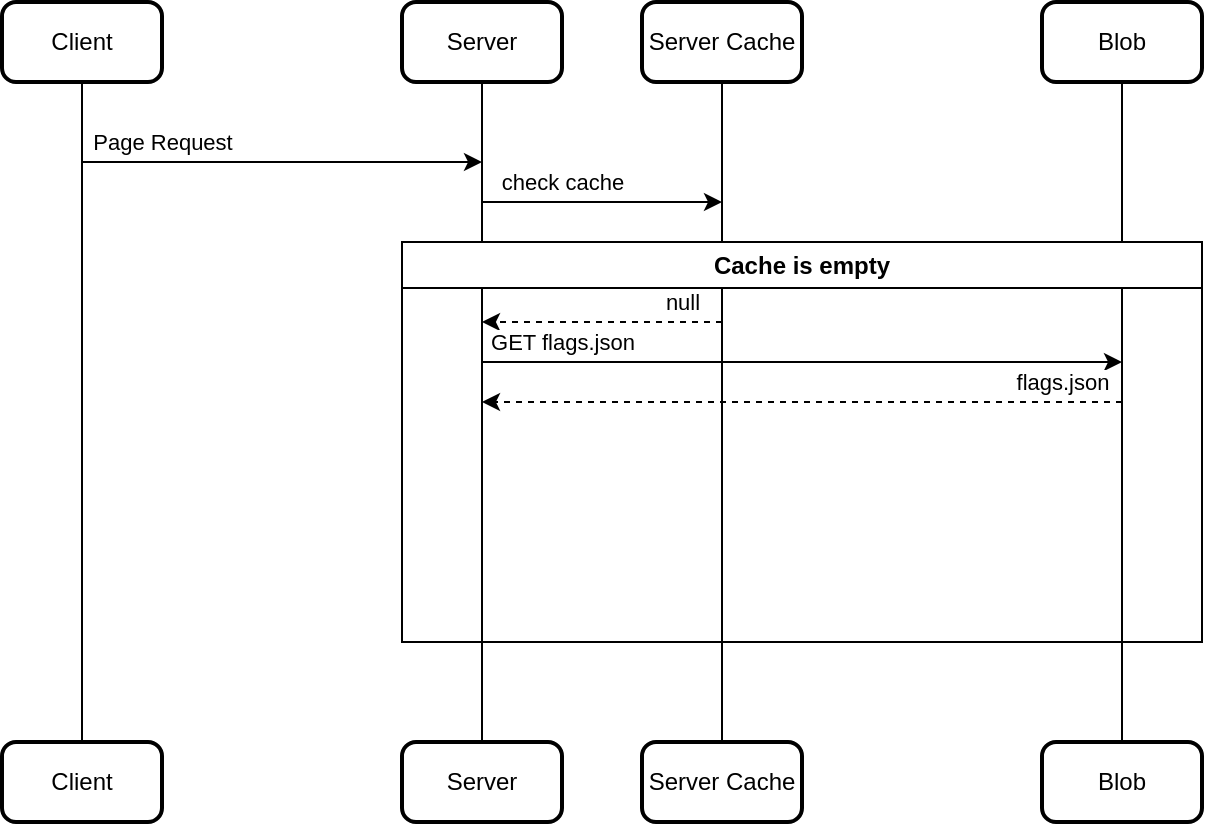 <mxfile version="28.2.6">
  <diagram name="Page-1" id="5wtJL8Qg_r-bOMWsfcsG">
    <mxGraphModel dx="815" dy="444" grid="1" gridSize="10" guides="1" tooltips="1" connect="1" arrows="1" fold="1" page="1" pageScale="1" pageWidth="850" pageHeight="1100" math="0" shadow="0">
      <root>
        <mxCell id="0" />
        <mxCell id="1" parent="0" />
        <mxCell id="wKjelJYVH1py5RIKKvwj-5" style="edgeStyle=orthogonalEdgeStyle;rounded=0;orthogonalLoop=1;jettySize=auto;html=1;entryX=0.5;entryY=0;entryDx=0;entryDy=0;endArrow=none;endFill=0;" edge="1" parent="1" source="qG-v3CblzvyafhOUs0ST-2" target="wKjelJYVH1py5RIKKvwj-1">
          <mxGeometry relative="1" as="geometry" />
        </mxCell>
        <mxCell id="qG-v3CblzvyafhOUs0ST-2" value="Client" style="rounded=1;whiteSpace=wrap;html=1;absoluteArcSize=1;arcSize=14;strokeWidth=2;" parent="1" vertex="1">
          <mxGeometry x="120" y="80" width="80" height="40" as="geometry" />
        </mxCell>
        <mxCell id="wKjelJYVH1py5RIKKvwj-6" style="edgeStyle=orthogonalEdgeStyle;rounded=0;orthogonalLoop=1;jettySize=auto;html=1;endArrow=none;endFill=0;" edge="1" parent="1" source="qG-v3CblzvyafhOUs0ST-3" target="wKjelJYVH1py5RIKKvwj-2">
          <mxGeometry relative="1" as="geometry" />
        </mxCell>
        <mxCell id="qG-v3CblzvyafhOUs0ST-3" value="Server" style="rounded=1;whiteSpace=wrap;html=1;absoluteArcSize=1;arcSize=14;strokeWidth=2;" parent="1" vertex="1">
          <mxGeometry x="320" y="80" width="80" height="40" as="geometry" />
        </mxCell>
        <mxCell id="wKjelJYVH1py5RIKKvwj-7" style="edgeStyle=orthogonalEdgeStyle;rounded=0;orthogonalLoop=1;jettySize=auto;html=1;endArrow=none;endFill=0;" edge="1" parent="1" source="qG-v3CblzvyafhOUs0ST-4" target="wKjelJYVH1py5RIKKvwj-3">
          <mxGeometry relative="1" as="geometry" />
        </mxCell>
        <mxCell id="qG-v3CblzvyafhOUs0ST-4" value="Server Cache" style="rounded=1;whiteSpace=wrap;html=1;absoluteArcSize=1;arcSize=14;strokeWidth=2;" parent="1" vertex="1">
          <mxGeometry x="440" y="80" width="80" height="40" as="geometry" />
        </mxCell>
        <mxCell id="wKjelJYVH1py5RIKKvwj-8" style="edgeStyle=orthogonalEdgeStyle;rounded=0;orthogonalLoop=1;jettySize=auto;html=1;endArrow=none;endFill=0;" edge="1" parent="1" source="qG-v3CblzvyafhOUs0ST-5" target="wKjelJYVH1py5RIKKvwj-4">
          <mxGeometry relative="1" as="geometry" />
        </mxCell>
        <mxCell id="qG-v3CblzvyafhOUs0ST-5" value="Blob" style="rounded=1;whiteSpace=wrap;html=1;absoluteArcSize=1;arcSize=14;strokeWidth=2;" parent="1" vertex="1">
          <mxGeometry x="640" y="80" width="80" height="40" as="geometry" />
        </mxCell>
        <mxCell id="wKjelJYVH1py5RIKKvwj-1" value="Client" style="rounded=1;whiteSpace=wrap;html=1;absoluteArcSize=1;arcSize=14;strokeWidth=2;" vertex="1" parent="1">
          <mxGeometry x="120" y="450" width="80" height="40" as="geometry" />
        </mxCell>
        <mxCell id="wKjelJYVH1py5RIKKvwj-2" value="Server" style="rounded=1;whiteSpace=wrap;html=1;absoluteArcSize=1;arcSize=14;strokeWidth=2;" vertex="1" parent="1">
          <mxGeometry x="320" y="450" width="80" height="40" as="geometry" />
        </mxCell>
        <mxCell id="wKjelJYVH1py5RIKKvwj-3" value="Server Cache" style="rounded=1;whiteSpace=wrap;html=1;absoluteArcSize=1;arcSize=14;strokeWidth=2;" vertex="1" parent="1">
          <mxGeometry x="440" y="450" width="80" height="40" as="geometry" />
        </mxCell>
        <mxCell id="wKjelJYVH1py5RIKKvwj-4" value="Blob" style="rounded=1;whiteSpace=wrap;html=1;absoluteArcSize=1;arcSize=14;strokeWidth=2;" vertex="1" parent="1">
          <mxGeometry x="640" y="450" width="80" height="40" as="geometry" />
        </mxCell>
        <mxCell id="wKjelJYVH1py5RIKKvwj-10" value="Page Request" style="endArrow=classic;html=1;rounded=0;" edge="1" parent="1">
          <mxGeometry x="-0.6" y="10" width="50" height="50" relative="1" as="geometry">
            <mxPoint x="160" y="160" as="sourcePoint" />
            <mxPoint x="360" y="160" as="targetPoint" />
            <mxPoint as="offset" />
          </mxGeometry>
        </mxCell>
        <mxCell id="wKjelJYVH1py5RIKKvwj-11" value="check cache" style="endArrow=classic;html=1;rounded=0;" edge="1" parent="1">
          <mxGeometry x="-0.333" y="10" width="50" height="50" relative="1" as="geometry">
            <mxPoint x="360" y="180" as="sourcePoint" />
            <mxPoint x="480" y="180" as="targetPoint" />
            <mxPoint as="offset" />
          </mxGeometry>
        </mxCell>
        <mxCell id="wKjelJYVH1py5RIKKvwj-12" value="Cache is empty" style="swimlane;whiteSpace=wrap;html=1;" vertex="1" parent="1">
          <mxGeometry x="320" y="200" width="400" height="200" as="geometry" />
        </mxCell>
        <mxCell id="wKjelJYVH1py5RIKKvwj-13" value="null" style="endArrow=classic;html=1;rounded=0;dashed=1;" edge="1" parent="1">
          <mxGeometry x="-0.667" y="-10" width="50" height="50" relative="1" as="geometry">
            <mxPoint x="480" y="240" as="sourcePoint" />
            <mxPoint x="360" y="240" as="targetPoint" />
            <mxPoint as="offset" />
          </mxGeometry>
        </mxCell>
        <mxCell id="wKjelJYVH1py5RIKKvwj-14" value="GET flags.json" style="endArrow=classic;html=1;rounded=0;" edge="1" parent="1">
          <mxGeometry x="-0.75" y="10" width="50" height="50" relative="1" as="geometry">
            <mxPoint x="360" y="260" as="sourcePoint" />
            <mxPoint x="680" y="260" as="targetPoint" />
            <mxPoint as="offset" />
          </mxGeometry>
        </mxCell>
        <mxCell id="wKjelJYVH1py5RIKKvwj-15" value="flags.json" style="endArrow=classic;html=1;rounded=0;dashed=1;" edge="1" parent="1">
          <mxGeometry x="-0.812" y="-10" width="50" height="50" relative="1" as="geometry">
            <mxPoint x="680" y="280" as="sourcePoint" />
            <mxPoint x="360" y="280" as="targetPoint" />
            <mxPoint as="offset" />
          </mxGeometry>
        </mxCell>
      </root>
    </mxGraphModel>
  </diagram>
</mxfile>
